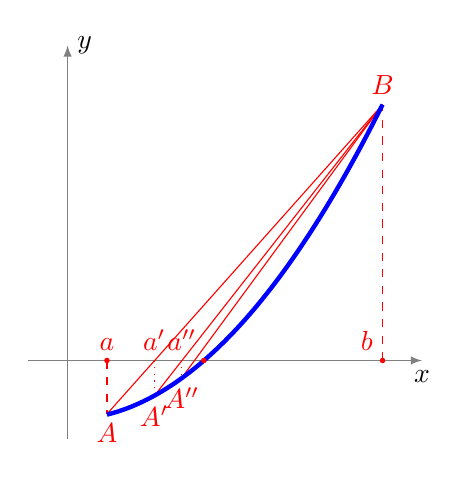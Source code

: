 \begin{tikzpicture}

      \draw[->,>=latex, gray] (-0.5,0)--(4.5,0) node[below,black] {$x$};
      \draw[->,>=latex, gray] (0,-1)--(0,4) node[right,black] {$y$};

\begin{scope}[red]

	\fill (0.5,0) circle (1pt);
	\fill (4,0) circle (1pt);
    \node[above] at (0.5,0) {$a$};
    \node[above left] at (4,0) {$b$};

    \draw[dashed] (0.5,0) -- (0.5,-0.68) node[below] {$A$};
    \draw[dashed] (4,0) -- (4,3.25) node[above] {$B$};

	\draw (0.5,-0.68) -- (4,3.25);

	\node[above] at (1.10,0) {$a'$};
    \draw[dotted] (1.10,0) -- (1.10,-0.45) node[below] {$A'$};

	\draw (1.10,-0.45)--(4,3.25);

	\node[above] at (1.45,0) {$a''$};
    \draw[dotted] (1.45,0) -- (1.45,-0.22) node[below] {$A''$};

    \draw (1.45,-0.22)--(4,3.25);

\end{scope}

\begin{scope}[blue]
	\draw[ultra thick,domain=0.5:4,smooth] plot (\x,{-0.75+0.25*\x*\x});
\end{scope}

\fill[red] (1.73,0) circle (1pt);

\end{tikzpicture}
